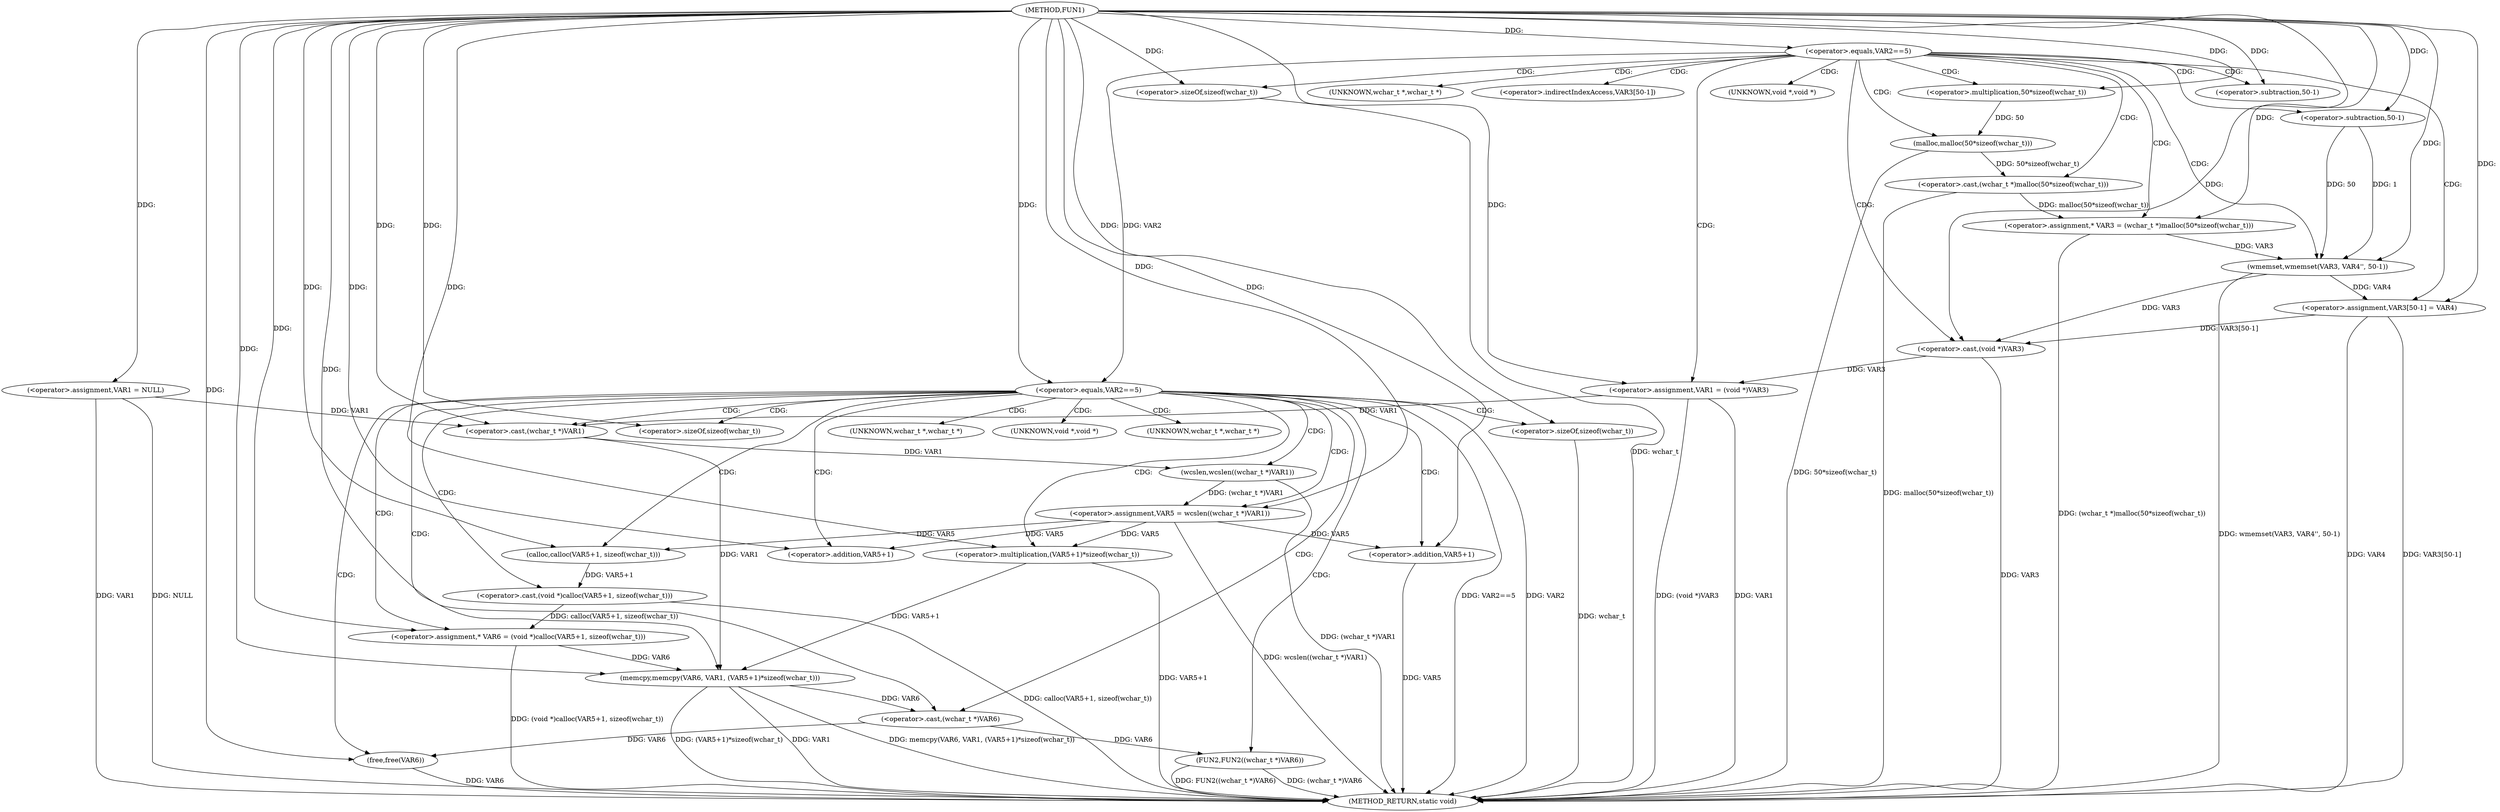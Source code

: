 digraph FUN1 {  
"1000100" [label = "(METHOD,FUN1)" ]
"1000179" [label = "(METHOD_RETURN,static void)" ]
"1000103" [label = "(<operator>.assignment,VAR1 = NULL)" ]
"1000107" [label = "(<operator>.equals,VAR2==5)" ]
"1000113" [label = "(<operator>.assignment,* VAR3 = (wchar_t *)malloc(50*sizeof(wchar_t)))" ]
"1000115" [label = "(<operator>.cast,(wchar_t *)malloc(50*sizeof(wchar_t)))" ]
"1000117" [label = "(malloc,malloc(50*sizeof(wchar_t)))" ]
"1000118" [label = "(<operator>.multiplication,50*sizeof(wchar_t))" ]
"1000120" [label = "(<operator>.sizeOf,sizeof(wchar_t))" ]
"1000122" [label = "(wmemset,wmemset(VAR3, VAR4'', 50-1))" ]
"1000125" [label = "(<operator>.subtraction,50-1)" ]
"1000128" [label = "(<operator>.assignment,VAR3[50-1] = VAR4)" ]
"1000131" [label = "(<operator>.subtraction,50-1)" ]
"1000135" [label = "(<operator>.assignment,VAR1 = (void *)VAR3)" ]
"1000137" [label = "(<operator>.cast,(void *)VAR3)" ]
"1000141" [label = "(<operator>.equals,VAR2==5)" ]
"1000147" [label = "(<operator>.assignment,VAR5 = wcslen((wchar_t *)VAR1))" ]
"1000149" [label = "(wcslen,wcslen((wchar_t *)VAR1))" ]
"1000150" [label = "(<operator>.cast,(wchar_t *)VAR1)" ]
"1000154" [label = "(<operator>.assignment,* VAR6 = (void *)calloc(VAR5+1, sizeof(wchar_t)))" ]
"1000156" [label = "(<operator>.cast,(void *)calloc(VAR5+1, sizeof(wchar_t)))" ]
"1000158" [label = "(calloc,calloc(VAR5+1, sizeof(wchar_t)))" ]
"1000159" [label = "(<operator>.addition,VAR5+1)" ]
"1000162" [label = "(<operator>.sizeOf,sizeof(wchar_t))" ]
"1000164" [label = "(memcpy,memcpy(VAR6, VAR1, (VAR5+1)*sizeof(wchar_t)))" ]
"1000167" [label = "(<operator>.multiplication,(VAR5+1)*sizeof(wchar_t))" ]
"1000168" [label = "(<operator>.addition,VAR5+1)" ]
"1000171" [label = "(<operator>.sizeOf,sizeof(wchar_t))" ]
"1000173" [label = "(FUN2,FUN2((wchar_t *)VAR6))" ]
"1000174" [label = "(<operator>.cast,(wchar_t *)VAR6)" ]
"1000177" [label = "(free,free(VAR6))" ]
"1000116" [label = "(UNKNOWN,wchar_t *,wchar_t *)" ]
"1000129" [label = "(<operator>.indirectIndexAccess,VAR3[50-1])" ]
"1000138" [label = "(UNKNOWN,void *,void *)" ]
"1000151" [label = "(UNKNOWN,wchar_t *,wchar_t *)" ]
"1000157" [label = "(UNKNOWN,void *,void *)" ]
"1000175" [label = "(UNKNOWN,wchar_t *,wchar_t *)" ]
  "1000168" -> "1000179"  [ label = "DDG: VAR5"] 
  "1000103" -> "1000179"  [ label = "DDG: VAR1"] 
  "1000103" -> "1000179"  [ label = "DDG: NULL"] 
  "1000164" -> "1000179"  [ label = "DDG: VAR1"] 
  "1000147" -> "1000179"  [ label = "DDG: wcslen((wchar_t *)VAR1)"] 
  "1000117" -> "1000179"  [ label = "DDG: 50*sizeof(wchar_t)"] 
  "1000177" -> "1000179"  [ label = "DDG: VAR6"] 
  "1000115" -> "1000179"  [ label = "DDG: malloc(50*sizeof(wchar_t))"] 
  "1000167" -> "1000179"  [ label = "DDG: VAR5+1"] 
  "1000164" -> "1000179"  [ label = "DDG: memcpy(VAR6, VAR1, (VAR5+1)*sizeof(wchar_t))"] 
  "1000171" -> "1000179"  [ label = "DDG: wchar_t"] 
  "1000141" -> "1000179"  [ label = "DDG: VAR2"] 
  "1000141" -> "1000179"  [ label = "DDG: VAR2==5"] 
  "1000137" -> "1000179"  [ label = "DDG: VAR3"] 
  "1000128" -> "1000179"  [ label = "DDG: VAR3[50-1]"] 
  "1000164" -> "1000179"  [ label = "DDG: (VAR5+1)*sizeof(wchar_t)"] 
  "1000128" -> "1000179"  [ label = "DDG: VAR4"] 
  "1000156" -> "1000179"  [ label = "DDG: calloc(VAR5+1, sizeof(wchar_t))"] 
  "1000113" -> "1000179"  [ label = "DDG: (wchar_t *)malloc(50*sizeof(wchar_t))"] 
  "1000120" -> "1000179"  [ label = "DDG: wchar_t"] 
  "1000173" -> "1000179"  [ label = "DDG: FUN2((wchar_t *)VAR6)"] 
  "1000135" -> "1000179"  [ label = "DDG: VAR1"] 
  "1000122" -> "1000179"  [ label = "DDG: wmemset(VAR3, VAR4'', 50-1)"] 
  "1000149" -> "1000179"  [ label = "DDG: (wchar_t *)VAR1"] 
  "1000154" -> "1000179"  [ label = "DDG: (void *)calloc(VAR5+1, sizeof(wchar_t))"] 
  "1000173" -> "1000179"  [ label = "DDG: (wchar_t *)VAR6"] 
  "1000135" -> "1000179"  [ label = "DDG: (void *)VAR3"] 
  "1000100" -> "1000103"  [ label = "DDG: "] 
  "1000100" -> "1000107"  [ label = "DDG: "] 
  "1000115" -> "1000113"  [ label = "DDG: malloc(50*sizeof(wchar_t))"] 
  "1000100" -> "1000113"  [ label = "DDG: "] 
  "1000117" -> "1000115"  [ label = "DDG: 50*sizeof(wchar_t)"] 
  "1000118" -> "1000117"  [ label = "DDG: 50"] 
  "1000100" -> "1000118"  [ label = "DDG: "] 
  "1000100" -> "1000120"  [ label = "DDG: "] 
  "1000113" -> "1000122"  [ label = "DDG: VAR3"] 
  "1000100" -> "1000122"  [ label = "DDG: "] 
  "1000125" -> "1000122"  [ label = "DDG: 50"] 
  "1000125" -> "1000122"  [ label = "DDG: 1"] 
  "1000100" -> "1000125"  [ label = "DDG: "] 
  "1000122" -> "1000128"  [ label = "DDG: VAR4"] 
  "1000100" -> "1000128"  [ label = "DDG: "] 
  "1000100" -> "1000131"  [ label = "DDG: "] 
  "1000137" -> "1000135"  [ label = "DDG: VAR3"] 
  "1000100" -> "1000135"  [ label = "DDG: "] 
  "1000122" -> "1000137"  [ label = "DDG: VAR3"] 
  "1000128" -> "1000137"  [ label = "DDG: VAR3[50-1]"] 
  "1000100" -> "1000137"  [ label = "DDG: "] 
  "1000107" -> "1000141"  [ label = "DDG: VAR2"] 
  "1000100" -> "1000141"  [ label = "DDG: "] 
  "1000149" -> "1000147"  [ label = "DDG: (wchar_t *)VAR1"] 
  "1000100" -> "1000147"  [ label = "DDG: "] 
  "1000150" -> "1000149"  [ label = "DDG: VAR1"] 
  "1000103" -> "1000150"  [ label = "DDG: VAR1"] 
  "1000135" -> "1000150"  [ label = "DDG: VAR1"] 
  "1000100" -> "1000150"  [ label = "DDG: "] 
  "1000156" -> "1000154"  [ label = "DDG: calloc(VAR5+1, sizeof(wchar_t))"] 
  "1000100" -> "1000154"  [ label = "DDG: "] 
  "1000158" -> "1000156"  [ label = "DDG: VAR5+1"] 
  "1000147" -> "1000158"  [ label = "DDG: VAR5"] 
  "1000100" -> "1000158"  [ label = "DDG: "] 
  "1000147" -> "1000159"  [ label = "DDG: VAR5"] 
  "1000100" -> "1000159"  [ label = "DDG: "] 
  "1000100" -> "1000162"  [ label = "DDG: "] 
  "1000154" -> "1000164"  [ label = "DDG: VAR6"] 
  "1000100" -> "1000164"  [ label = "DDG: "] 
  "1000150" -> "1000164"  [ label = "DDG: VAR1"] 
  "1000167" -> "1000164"  [ label = "DDG: VAR5+1"] 
  "1000100" -> "1000167"  [ label = "DDG: "] 
  "1000147" -> "1000167"  [ label = "DDG: VAR5"] 
  "1000100" -> "1000168"  [ label = "DDG: "] 
  "1000147" -> "1000168"  [ label = "DDG: VAR5"] 
  "1000100" -> "1000171"  [ label = "DDG: "] 
  "1000174" -> "1000173"  [ label = "DDG: VAR6"] 
  "1000164" -> "1000174"  [ label = "DDG: VAR6"] 
  "1000100" -> "1000174"  [ label = "DDG: "] 
  "1000174" -> "1000177"  [ label = "DDG: VAR6"] 
  "1000100" -> "1000177"  [ label = "DDG: "] 
  "1000107" -> "1000125"  [ label = "CDG: "] 
  "1000107" -> "1000117"  [ label = "CDG: "] 
  "1000107" -> "1000128"  [ label = "CDG: "] 
  "1000107" -> "1000135"  [ label = "CDG: "] 
  "1000107" -> "1000118"  [ label = "CDG: "] 
  "1000107" -> "1000122"  [ label = "CDG: "] 
  "1000107" -> "1000116"  [ label = "CDG: "] 
  "1000107" -> "1000131"  [ label = "CDG: "] 
  "1000107" -> "1000120"  [ label = "CDG: "] 
  "1000107" -> "1000113"  [ label = "CDG: "] 
  "1000107" -> "1000137"  [ label = "CDG: "] 
  "1000107" -> "1000129"  [ label = "CDG: "] 
  "1000107" -> "1000115"  [ label = "CDG: "] 
  "1000107" -> "1000138"  [ label = "CDG: "] 
  "1000141" -> "1000164"  [ label = "CDG: "] 
  "1000141" -> "1000174"  [ label = "CDG: "] 
  "1000141" -> "1000156"  [ label = "CDG: "] 
  "1000141" -> "1000150"  [ label = "CDG: "] 
  "1000141" -> "1000157"  [ label = "CDG: "] 
  "1000141" -> "1000149"  [ label = "CDG: "] 
  "1000141" -> "1000168"  [ label = "CDG: "] 
  "1000141" -> "1000159"  [ label = "CDG: "] 
  "1000141" -> "1000167"  [ label = "CDG: "] 
  "1000141" -> "1000173"  [ label = "CDG: "] 
  "1000141" -> "1000158"  [ label = "CDG: "] 
  "1000141" -> "1000175"  [ label = "CDG: "] 
  "1000141" -> "1000154"  [ label = "CDG: "] 
  "1000141" -> "1000147"  [ label = "CDG: "] 
  "1000141" -> "1000151"  [ label = "CDG: "] 
  "1000141" -> "1000171"  [ label = "CDG: "] 
  "1000141" -> "1000177"  [ label = "CDG: "] 
  "1000141" -> "1000162"  [ label = "CDG: "] 
}
